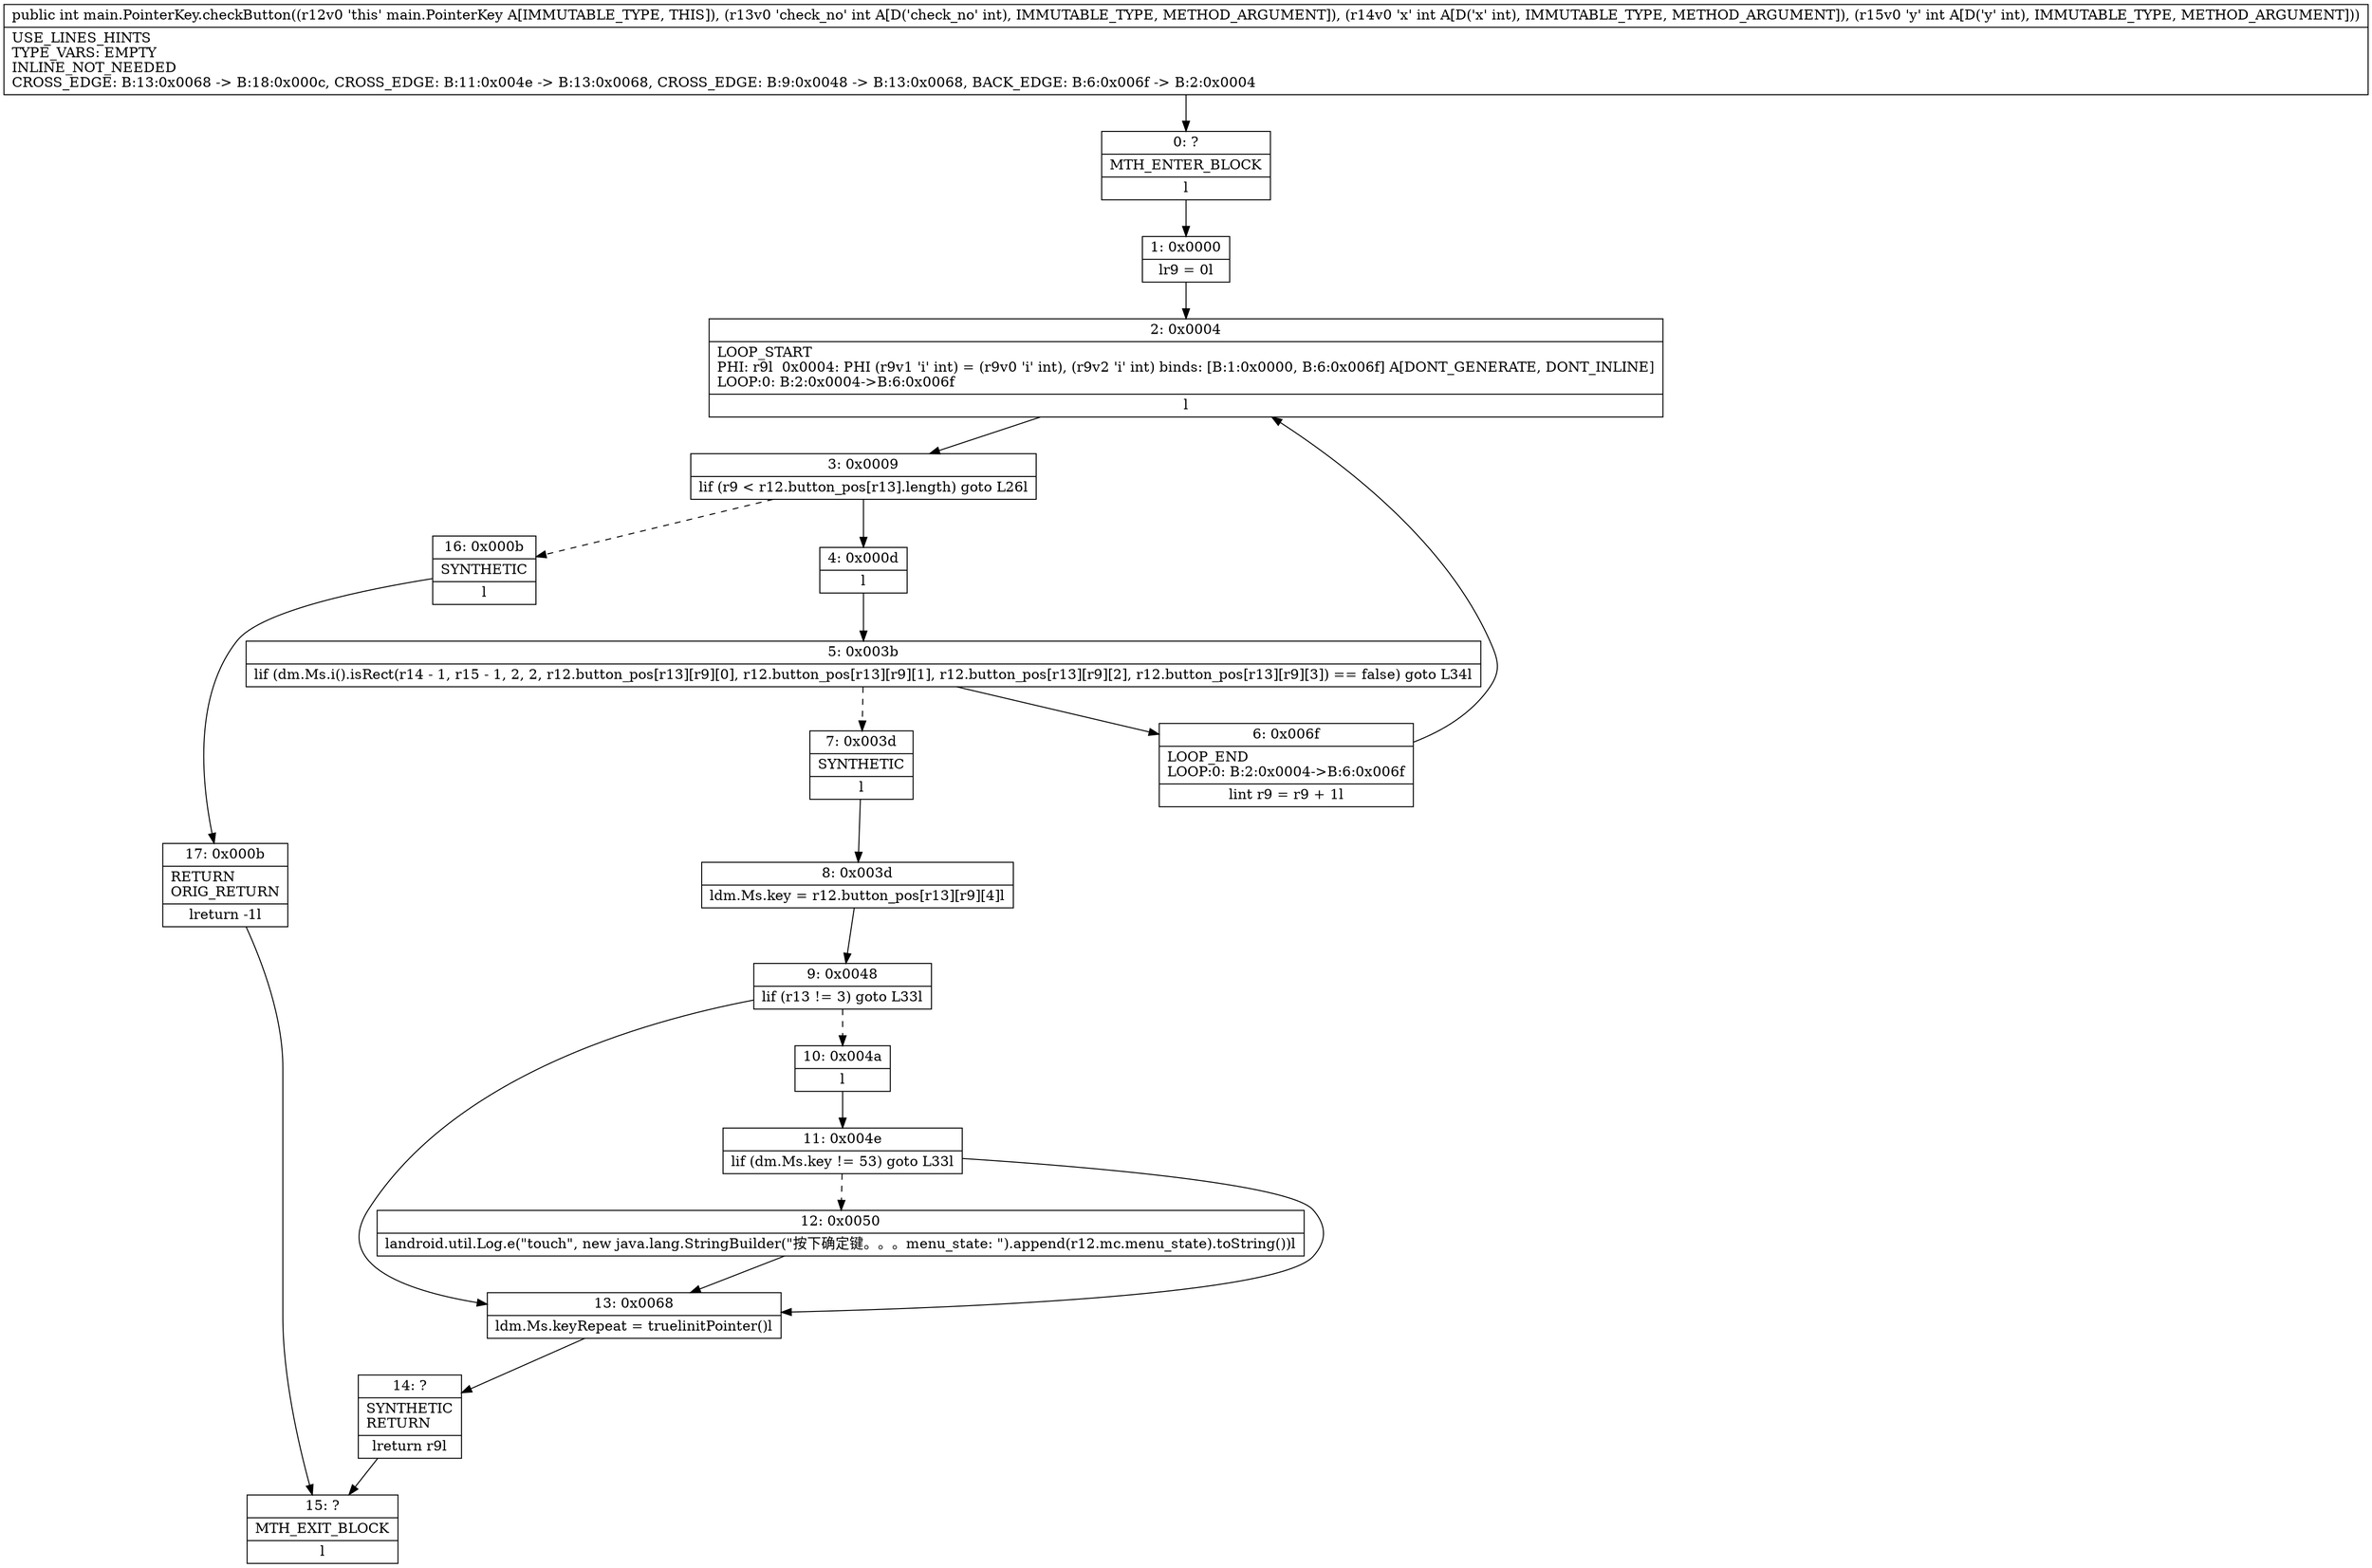 digraph "CFG formain.PointerKey.checkButton(III)I" {
Node_0 [shape=record,label="{0\:\ ?|MTH_ENTER_BLOCK\l|l}"];
Node_1 [shape=record,label="{1\:\ 0x0000|lr9 = 0l}"];
Node_2 [shape=record,label="{2\:\ 0x0004|LOOP_START\lPHI: r9l  0x0004: PHI (r9v1 'i' int) = (r9v0 'i' int), (r9v2 'i' int) binds: [B:1:0x0000, B:6:0x006f] A[DONT_GENERATE, DONT_INLINE]\lLOOP:0: B:2:0x0004\-\>B:6:0x006f\l|l}"];
Node_3 [shape=record,label="{3\:\ 0x0009|lif (r9 \< r12.button_pos[r13].length) goto L26l}"];
Node_4 [shape=record,label="{4\:\ 0x000d|l}"];
Node_5 [shape=record,label="{5\:\ 0x003b|lif (dm.Ms.i().isRect(r14 \- 1, r15 \- 1, 2, 2, r12.button_pos[r13][r9][0], r12.button_pos[r13][r9][1], r12.button_pos[r13][r9][2], r12.button_pos[r13][r9][3]) == false) goto L34l}"];
Node_6 [shape=record,label="{6\:\ 0x006f|LOOP_END\lLOOP:0: B:2:0x0004\-\>B:6:0x006f\l|lint r9 = r9 + 1l}"];
Node_7 [shape=record,label="{7\:\ 0x003d|SYNTHETIC\l|l}"];
Node_8 [shape=record,label="{8\:\ 0x003d|ldm.Ms.key = r12.button_pos[r13][r9][4]l}"];
Node_9 [shape=record,label="{9\:\ 0x0048|lif (r13 != 3) goto L33l}"];
Node_10 [shape=record,label="{10\:\ 0x004a|l}"];
Node_11 [shape=record,label="{11\:\ 0x004e|lif (dm.Ms.key != 53) goto L33l}"];
Node_12 [shape=record,label="{12\:\ 0x0050|landroid.util.Log.e(\"touch\", new java.lang.StringBuilder(\"按下确定键。。。menu_state: \").append(r12.mc.menu_state).toString())l}"];
Node_13 [shape=record,label="{13\:\ 0x0068|ldm.Ms.keyRepeat = truelinitPointer()l}"];
Node_14 [shape=record,label="{14\:\ ?|SYNTHETIC\lRETURN\l|lreturn r9l}"];
Node_15 [shape=record,label="{15\:\ ?|MTH_EXIT_BLOCK\l|l}"];
Node_16 [shape=record,label="{16\:\ 0x000b|SYNTHETIC\l|l}"];
Node_17 [shape=record,label="{17\:\ 0x000b|RETURN\lORIG_RETURN\l|lreturn \-1l}"];
MethodNode[shape=record,label="{public int main.PointerKey.checkButton((r12v0 'this' main.PointerKey A[IMMUTABLE_TYPE, THIS]), (r13v0 'check_no' int A[D('check_no' int), IMMUTABLE_TYPE, METHOD_ARGUMENT]), (r14v0 'x' int A[D('x' int), IMMUTABLE_TYPE, METHOD_ARGUMENT]), (r15v0 'y' int A[D('y' int), IMMUTABLE_TYPE, METHOD_ARGUMENT]))  | USE_LINES_HINTS\lTYPE_VARS: EMPTY\lINLINE_NOT_NEEDED\lCROSS_EDGE: B:13:0x0068 \-\> B:18:0x000c, CROSS_EDGE: B:11:0x004e \-\> B:13:0x0068, CROSS_EDGE: B:9:0x0048 \-\> B:13:0x0068, BACK_EDGE: B:6:0x006f \-\> B:2:0x0004\l}"];
MethodNode -> Node_0;
Node_0 -> Node_1;
Node_1 -> Node_2;
Node_2 -> Node_3;
Node_3 -> Node_4;
Node_3 -> Node_16[style=dashed];
Node_4 -> Node_5;
Node_5 -> Node_6;
Node_5 -> Node_7[style=dashed];
Node_6 -> Node_2;
Node_7 -> Node_8;
Node_8 -> Node_9;
Node_9 -> Node_10[style=dashed];
Node_9 -> Node_13;
Node_10 -> Node_11;
Node_11 -> Node_12[style=dashed];
Node_11 -> Node_13;
Node_12 -> Node_13;
Node_13 -> Node_14;
Node_14 -> Node_15;
Node_16 -> Node_17;
Node_17 -> Node_15;
}

